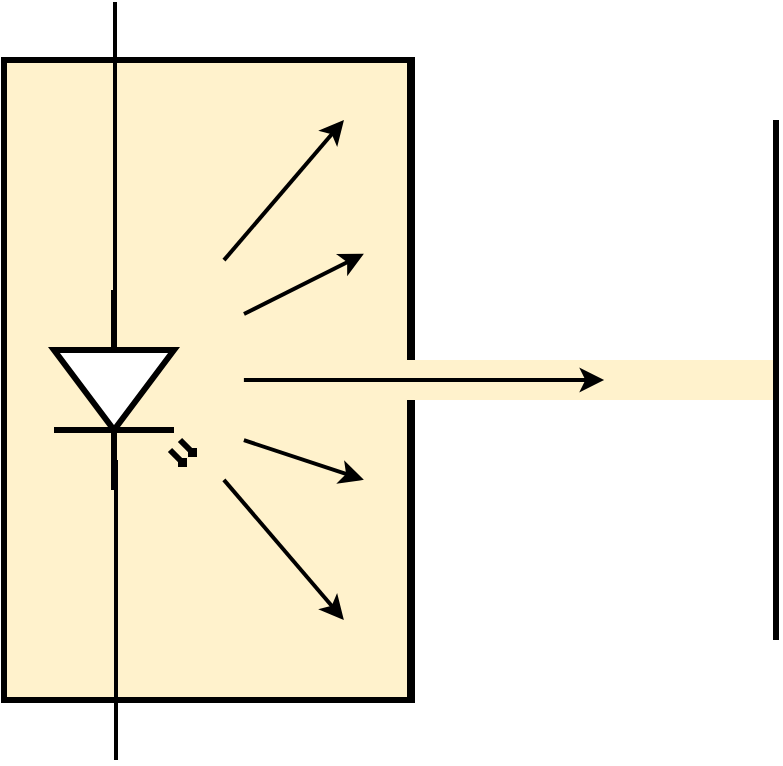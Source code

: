 <mxfile scale="1" border="20">
    <diagram id="vZS1dy-zy9lQHV8POaqp" name="Page-1">
        <mxGraphModel dx="1185" dy="782" grid="1" gridSize="10" guides="1" tooltips="1" connect="1" arrows="1" fold="1" page="1" pageScale="1" pageWidth="827" pageHeight="1169" background="#FFFFFF" math="0" shadow="0">
            <root>
                <mxCell id="0"/>
                <mxCell id="1" parent="0"/>
                <mxCell id="5" value="" style="rounded=0;whiteSpace=wrap;html=1;strokeWidth=3;fillColor=#fff2cc;strokeColor=#000000;" vertex="1" parent="1">
                    <mxGeometry x="210" y="190" width="204" height="320" as="geometry"/>
                </mxCell>
                <mxCell id="2" value="" style="verticalLabelPosition=bottom;shadow=0;dashed=0;align=center;html=1;verticalAlign=top;shape=mxgraph.electrical.opto_electronics.led_2;pointerEvents=1;strokeWidth=3;rotation=90;" vertex="1" parent="1">
                    <mxGeometry x="220" y="320" width="100" height="70" as="geometry"/>
                </mxCell>
                <mxCell id="3" value="" style="endArrow=none;html=1;strokeWidth=3;" edge="1" parent="1">
                    <mxGeometry width="50" height="50" relative="1" as="geometry">
                        <mxPoint x="413" y="340" as="sourcePoint"/>
                        <mxPoint x="413" y="190" as="targetPoint"/>
                    </mxGeometry>
                </mxCell>
                <mxCell id="4" value="" style="endArrow=none;html=1;strokeWidth=3;" edge="1" parent="1">
                    <mxGeometry width="50" height="50" relative="1" as="geometry">
                        <mxPoint x="413" y="510" as="sourcePoint"/>
                        <mxPoint x="413" y="360" as="targetPoint"/>
                    </mxGeometry>
                </mxCell>
                <mxCell id="6" value="" style="rounded=0;whiteSpace=wrap;html=1;strokeWidth=1;fillColor=#fff2cc;strokeColor=none;" vertex="1" parent="1">
                    <mxGeometry x="412" y="340" width="184" height="20" as="geometry"/>
                </mxCell>
                <mxCell id="8" value="" style="endArrow=none;html=1;strokeWidth=2;" edge="1" parent="1">
                    <mxGeometry width="50" height="50" relative="1" as="geometry">
                        <mxPoint x="265.5" y="311" as="sourcePoint"/>
                        <mxPoint x="265.5" y="161" as="targetPoint"/>
                    </mxGeometry>
                </mxCell>
                <mxCell id="9" value="" style="endArrow=none;html=1;strokeWidth=2;" edge="1" parent="1">
                    <mxGeometry width="50" height="50" relative="1" as="geometry">
                        <mxPoint x="266" y="540" as="sourcePoint"/>
                        <mxPoint x="266" y="390" as="targetPoint"/>
                    </mxGeometry>
                </mxCell>
                <mxCell id="10" value="" style="endArrow=none;html=1;strokeWidth=3;" edge="1" parent="1">
                    <mxGeometry width="50" height="50" relative="1" as="geometry">
                        <mxPoint x="596" y="480" as="sourcePoint"/>
                        <mxPoint x="596" y="220" as="targetPoint"/>
                    </mxGeometry>
                </mxCell>
                <mxCell id="11" value="" style="endArrow=classic;html=1;strokeWidth=2;exitX=0.588;exitY=0.5;exitDx=0;exitDy=0;exitPerimeter=0;entryX=0.533;entryY=0.5;entryDx=0;entryDy=0;entryPerimeter=0;" edge="1" parent="1" source="5" target="6">
                    <mxGeometry width="50" height="50" relative="1" as="geometry">
                        <mxPoint x="390" y="430" as="sourcePoint"/>
                        <mxPoint x="440" y="380" as="targetPoint"/>
                    </mxGeometry>
                </mxCell>
                <mxCell id="12" value="" style="endArrow=classic;html=1;strokeWidth=2;exitX=0.588;exitY=0.594;exitDx=0;exitDy=0;exitPerimeter=0;entryX=0.882;entryY=0.656;entryDx=0;entryDy=0;entryPerimeter=0;" edge="1" parent="1" source="5" target="5">
                    <mxGeometry width="50" height="50" relative="1" as="geometry">
                        <mxPoint x="339.952" y="360" as="sourcePoint"/>
                        <mxPoint x="520.072" y="360" as="targetPoint"/>
                    </mxGeometry>
                </mxCell>
                <mxCell id="13" value="" style="endArrow=classic;html=1;strokeWidth=2;exitX=0.539;exitY=0.656;exitDx=0;exitDy=0;exitPerimeter=0;entryX=0.833;entryY=0.875;entryDx=0;entryDy=0;entryPerimeter=0;" edge="1" parent="1" source="5" target="5">
                    <mxGeometry width="50" height="50" relative="1" as="geometry">
                        <mxPoint x="339.952" y="390.08" as="sourcePoint"/>
                        <mxPoint x="360" y="450" as="targetPoint"/>
                    </mxGeometry>
                </mxCell>
                <mxCell id="14" value="" style="endArrow=classic;html=1;strokeWidth=2;exitX=0.588;exitY=0.594;exitDx=0;exitDy=0;exitPerimeter=0;entryX=0.882;entryY=0.281;entryDx=0;entryDy=0;entryPerimeter=0;" edge="1" parent="1">
                    <mxGeometry width="50" height="50" relative="1" as="geometry">
                        <mxPoint x="330.002" y="317.0" as="sourcePoint"/>
                        <mxPoint x="389.928" y="286.92" as="targetPoint"/>
                    </mxGeometry>
                </mxCell>
                <mxCell id="15" value="" style="endArrow=classic;html=1;strokeWidth=2;exitX=0.539;exitY=0.656;exitDx=0;exitDy=0;exitPerimeter=0;entryX=0.833;entryY=0.875;entryDx=0;entryDy=0;entryPerimeter=0;" edge="1" parent="1">
                    <mxGeometry width="50" height="50" relative="1" as="geometry">
                        <mxPoint x="319.996" y="290.08" as="sourcePoint"/>
                        <mxPoint x="379.972" y="220.0" as="targetPoint"/>
                    </mxGeometry>
                </mxCell>
            </root>
        </mxGraphModel>
    </diagram>
</mxfile>